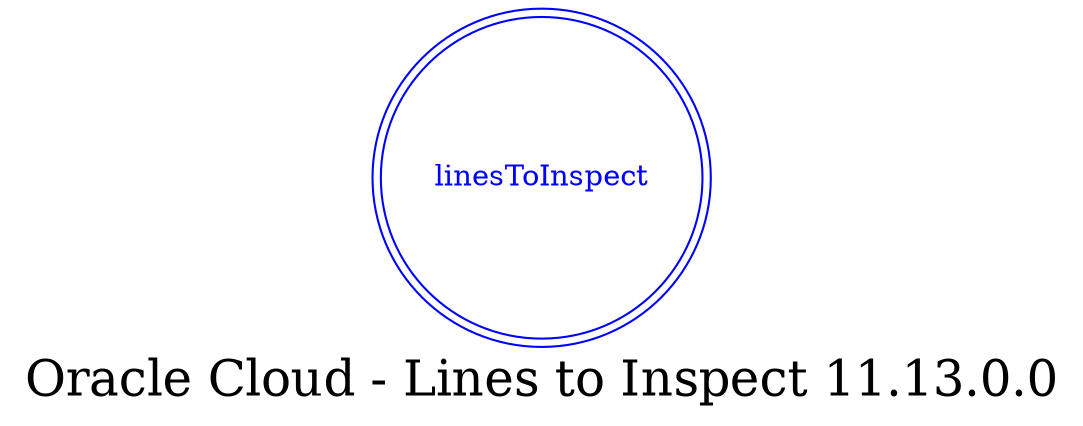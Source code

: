 digraph LexiconGraph {
graph[label="Oracle Cloud - Lines to Inspect 11.13.0.0", fontsize=24]
splines=true
"linesToInspect" [color=blue, fontcolor=blue, shape=doublecircle]
}
